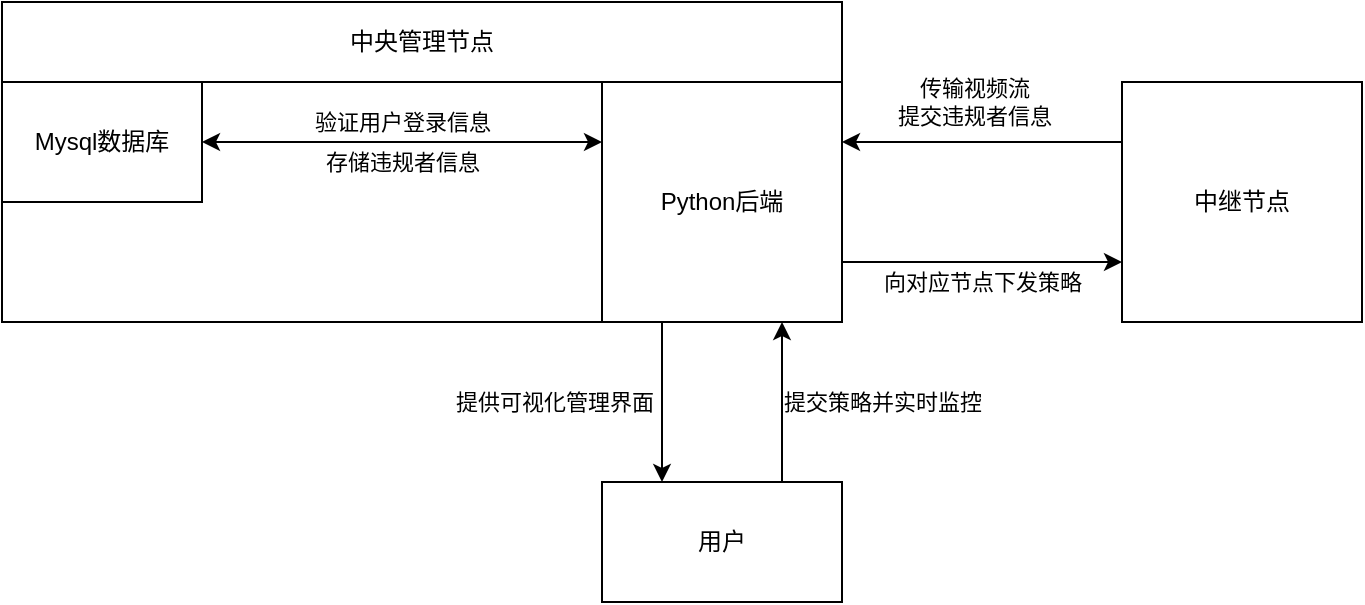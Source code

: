 <mxfile version="27.0.9">
  <diagram name="Page-1" id="RUuD3BY72L1Pq_JYse03">
    <mxGraphModel dx="693" dy="421" grid="0" gridSize="10" guides="1" tooltips="1" connect="1" arrows="1" fold="1" page="1" pageScale="1" pageWidth="850" pageHeight="1100" background="none" math="0" shadow="0">
      <root>
        <mxCell id="0" />
        <mxCell id="1" parent="0" />
        <mxCell id="RIZwLq0AUyx607bSaF3z-1" value="" style="rounded=0;whiteSpace=wrap;html=1;" vertex="1" parent="1">
          <mxGeometry x="20" y="160" width="420" height="160" as="geometry" />
        </mxCell>
        <mxCell id="RIZwLq0AUyx607bSaF3z-11" style="edgeStyle=orthogonalEdgeStyle;rounded=0;orthogonalLoop=1;jettySize=auto;html=1;exitX=1;exitY=0.75;exitDx=0;exitDy=0;entryX=0;entryY=0.75;entryDx=0;entryDy=0;" edge="1" parent="1" source="RIZwLq0AUyx607bSaF3z-2" target="RIZwLq0AUyx607bSaF3z-4">
          <mxGeometry relative="1" as="geometry" />
        </mxCell>
        <mxCell id="RIZwLq0AUyx607bSaF3z-12" value="向对应节点下发策略" style="edgeLabel;html=1;align=center;verticalAlign=middle;resizable=0;points=[];" vertex="1" connectable="0" parent="RIZwLq0AUyx607bSaF3z-11">
          <mxGeometry x="0.224" y="-1" relative="1" as="geometry">
            <mxPoint x="-16" y="9" as="offset" />
          </mxGeometry>
        </mxCell>
        <mxCell id="RIZwLq0AUyx607bSaF3z-14" style="edgeStyle=orthogonalEdgeStyle;rounded=0;orthogonalLoop=1;jettySize=auto;html=1;exitX=0.25;exitY=1;exitDx=0;exitDy=0;entryX=0.25;entryY=0;entryDx=0;entryDy=0;" edge="1" parent="1" source="RIZwLq0AUyx607bSaF3z-2" target="RIZwLq0AUyx607bSaF3z-13">
          <mxGeometry relative="1" as="geometry" />
        </mxCell>
        <mxCell id="RIZwLq0AUyx607bSaF3z-2" value="Python后端" style="rounded=0;whiteSpace=wrap;html=1;" vertex="1" parent="1">
          <mxGeometry x="320" y="200" width="120" height="120" as="geometry" />
        </mxCell>
        <mxCell id="RIZwLq0AUyx607bSaF3z-3" value="中央管理节点" style="rounded=0;whiteSpace=wrap;html=1;" vertex="1" parent="1">
          <mxGeometry x="20" y="160" width="420" height="40" as="geometry" />
        </mxCell>
        <mxCell id="RIZwLq0AUyx607bSaF3z-9" style="edgeStyle=orthogonalEdgeStyle;rounded=0;orthogonalLoop=1;jettySize=auto;html=1;exitX=0;exitY=0.25;exitDx=0;exitDy=0;entryX=1;entryY=0.25;entryDx=0;entryDy=0;" edge="1" parent="1" source="RIZwLq0AUyx607bSaF3z-4" target="RIZwLq0AUyx607bSaF3z-2">
          <mxGeometry relative="1" as="geometry" />
        </mxCell>
        <mxCell id="RIZwLq0AUyx607bSaF3z-10" value="传输视频流&lt;div&gt;提交违规者信息&lt;/div&gt;" style="edgeLabel;html=1;align=center;verticalAlign=middle;resizable=0;points=[];" vertex="1" connectable="0" parent="RIZwLq0AUyx607bSaF3z-9">
          <mxGeometry x="0.058" y="-3" relative="1" as="geometry">
            <mxPoint y="-17" as="offset" />
          </mxGeometry>
        </mxCell>
        <mxCell id="RIZwLq0AUyx607bSaF3z-4" value="中继节点" style="rounded=0;whiteSpace=wrap;html=1;" vertex="1" parent="1">
          <mxGeometry x="580" y="200" width="120" height="120" as="geometry" />
        </mxCell>
        <mxCell id="RIZwLq0AUyx607bSaF3z-15" style="edgeStyle=orthogonalEdgeStyle;rounded=0;orthogonalLoop=1;jettySize=auto;html=1;exitX=0.75;exitY=0;exitDx=0;exitDy=0;entryX=0.75;entryY=1;entryDx=0;entryDy=0;" edge="1" parent="1" source="RIZwLq0AUyx607bSaF3z-13" target="RIZwLq0AUyx607bSaF3z-2">
          <mxGeometry relative="1" as="geometry" />
        </mxCell>
        <mxCell id="RIZwLq0AUyx607bSaF3z-16" value="提交策略并&lt;span style=&quot;background-color: light-dark(#ffffff, var(--ge-dark-color, #121212)); color: light-dark(rgb(0, 0, 0), rgb(255, 255, 255));&quot;&gt;实时监控&lt;/span&gt;" style="edgeLabel;html=1;align=center;verticalAlign=middle;resizable=0;points=[];" vertex="1" connectable="0" parent="RIZwLq0AUyx607bSaF3z-15">
          <mxGeometry x="0.174" y="-1" relative="1" as="geometry">
            <mxPoint x="49" y="7" as="offset" />
          </mxGeometry>
        </mxCell>
        <mxCell id="RIZwLq0AUyx607bSaF3z-13" value="用户" style="rounded=0;whiteSpace=wrap;html=1;" vertex="1" parent="1">
          <mxGeometry x="320" y="400" width="120" height="60" as="geometry" />
        </mxCell>
        <mxCell id="RIZwLq0AUyx607bSaF3z-17" value="提供可视化管理界面" style="edgeLabel;html=1;align=center;verticalAlign=middle;resizable=0;points=[];" vertex="1" connectable="0" parent="1">
          <mxGeometry x="520" y="380" as="geometry">
            <mxPoint x="-224" y="-20" as="offset" />
          </mxGeometry>
        </mxCell>
        <mxCell id="RIZwLq0AUyx607bSaF3z-19" value="Mysql数据库" style="rounded=0;whiteSpace=wrap;html=1;" vertex="1" parent="1">
          <mxGeometry x="20" y="200" width="100" height="60" as="geometry" />
        </mxCell>
        <mxCell id="RIZwLq0AUyx607bSaF3z-21" value="" style="endArrow=classic;startArrow=classic;html=1;rounded=0;exitX=1;exitY=0.5;exitDx=0;exitDy=0;entryX=0;entryY=0.25;entryDx=0;entryDy=0;" edge="1" parent="1" source="RIZwLq0AUyx607bSaF3z-19" target="RIZwLq0AUyx607bSaF3z-2">
          <mxGeometry width="50" height="50" relative="1" as="geometry">
            <mxPoint x="300" y="490" as="sourcePoint" />
            <mxPoint x="350" y="440" as="targetPoint" />
          </mxGeometry>
        </mxCell>
        <mxCell id="RIZwLq0AUyx607bSaF3z-23" value="验证用户登录信息" style="edgeLabel;html=1;align=center;verticalAlign=middle;resizable=0;points=[];" vertex="1" connectable="0" parent="RIZwLq0AUyx607bSaF3z-21">
          <mxGeometry x="-0.303" relative="1" as="geometry">
            <mxPoint x="30" y="-10" as="offset" />
          </mxGeometry>
        </mxCell>
        <mxCell id="RIZwLq0AUyx607bSaF3z-24" value="存储违规者信息" style="edgeLabel;html=1;align=center;verticalAlign=middle;resizable=0;points=[];" vertex="1" connectable="0" parent="1">
          <mxGeometry x="220" y="240" as="geometry" />
        </mxCell>
      </root>
    </mxGraphModel>
  </diagram>
</mxfile>
